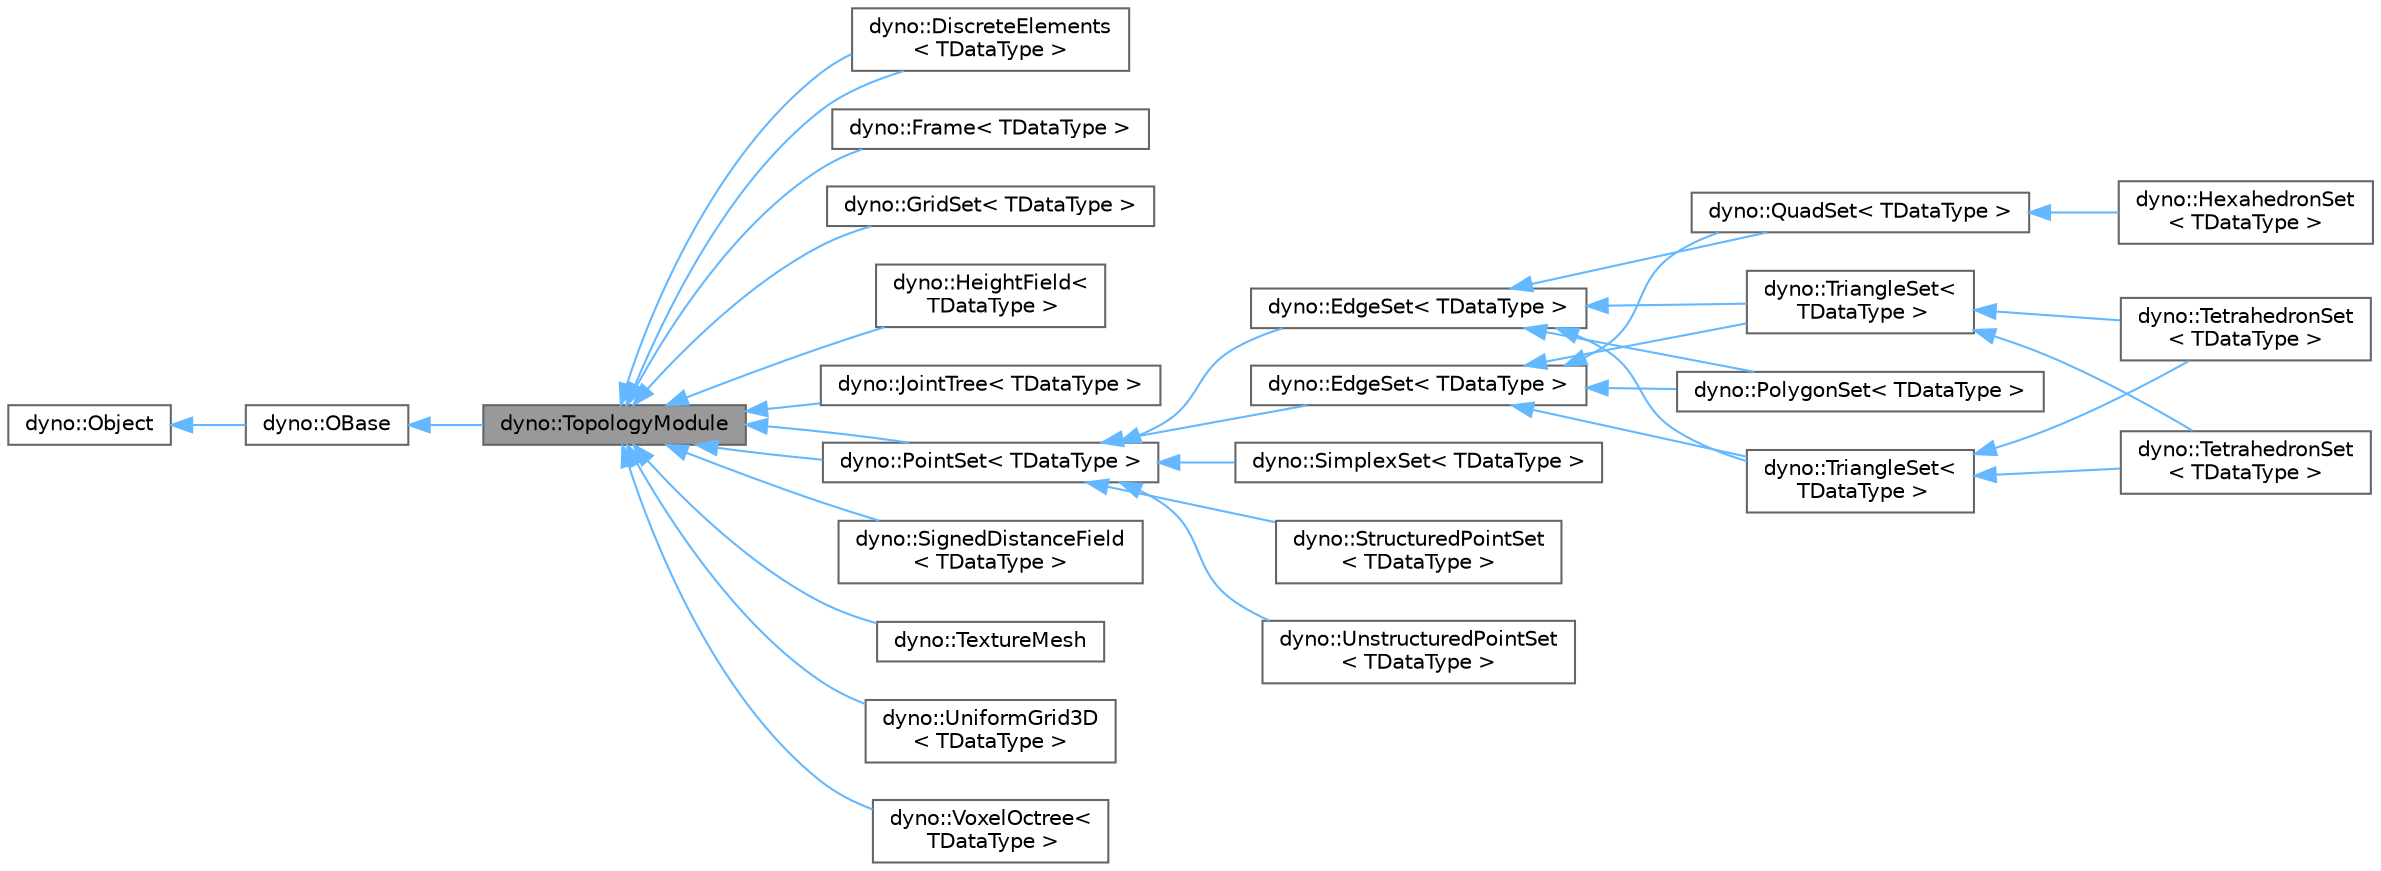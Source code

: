 digraph "dyno::TopologyModule"
{
 // LATEX_PDF_SIZE
  bgcolor="transparent";
  edge [fontname=Helvetica,fontsize=10,labelfontname=Helvetica,labelfontsize=10];
  node [fontname=Helvetica,fontsize=10,shape=box,height=0.2,width=0.4];
  rankdir="LR";
  Node1 [id="Node000001",label="dyno::TopologyModule",height=0.2,width=0.4,color="gray40", fillcolor="grey60", style="filled", fontcolor="black",tooltip=" "];
  Node2 -> Node1 [id="edge1_Node000001_Node000002",dir="back",color="steelblue1",style="solid",tooltip=" "];
  Node2 [id="Node000002",label="dyno::OBase",height=0.2,width=0.4,color="gray40", fillcolor="white", style="filled",URL="$classdyno_1_1_o_base.html",tooltip=" "];
  Node3 -> Node2 [id="edge2_Node000002_Node000003",dir="back",color="steelblue1",style="solid",tooltip=" "];
  Node3 [id="Node000003",label="dyno::Object",height=0.2,width=0.4,color="gray40", fillcolor="white", style="filled",URL="$classdyno_1_1_object.html",tooltip=" "];
  Node1 -> Node4 [id="edge3_Node000001_Node000004",dir="back",color="steelblue1",style="solid",tooltip=" "];
  Node4 [id="Node000004",label="dyno::DiscreteElements\l\< TDataType \>",height=0.2,width=0.4,color="gray40", fillcolor="white", style="filled",URL="$classdyno_1_1_discrete_elements.html",tooltip=" "];
  Node1 -> Node4 [id="edge4_Node000001_Node000004",dir="back",color="steelblue1",style="solid",tooltip=" "];
  Node1 -> Node5 [id="edge5_Node000001_Node000005",dir="back",color="steelblue1",style="solid",tooltip=" "];
  Node5 [id="Node000005",label="dyno::Frame\< TDataType \>",height=0.2,width=0.4,color="gray40", fillcolor="white", style="filled",URL="$classdyno_1_1_frame.html",tooltip="A frame represents a point equipped with the orientation."];
  Node1 -> Node6 [id="edge6_Node000001_Node000006",dir="back",color="steelblue1",style="solid",tooltip=" "];
  Node6 [id="Node000006",label="dyno::GridSet\< TDataType \>",height=0.2,width=0.4,color="gray40", fillcolor="white", style="filled",URL="$classdyno_1_1_grid_set.html",tooltip=" "];
  Node1 -> Node7 [id="edge7_Node000001_Node000007",dir="back",color="steelblue1",style="solid",tooltip=" "];
  Node7 [id="Node000007",label="dyno::HeightField\<\l TDataType \>",height=0.2,width=0.4,color="gray40", fillcolor="white", style="filled",URL="$classdyno_1_1_height_field.html",tooltip=" "];
  Node1 -> Node8 [id="edge8_Node000001_Node000008",dir="back",color="steelblue1",style="solid",tooltip=" "];
  Node8 [id="Node000008",label="dyno::JointTree\< TDataType \>",height=0.2,width=0.4,color="gray40", fillcolor="white", style="filled",URL="$classdyno_1_1_joint_tree.html",tooltip="A JointTree(Skeleton) represents a hierarchical tree structure of joints."];
  Node1 -> Node9 [id="edge9_Node000001_Node000009",dir="back",color="steelblue1",style="solid",tooltip=" "];
  Node9 [id="Node000009",label="dyno::PointSet\< TDataType \>",height=0.2,width=0.4,color="gray40", fillcolor="white", style="filled",URL="$classdyno_1_1_point_set.html",tooltip="A PointSet stores the coordinates for a set of independent points."];
  Node9 -> Node10 [id="edge10_Node000009_Node000010",dir="back",color="steelblue1",style="solid",tooltip=" "];
  Node10 [id="Node000010",label="dyno::EdgeSet\< TDataType \>",height=0.2,width=0.4,color="gray40", fillcolor="white", style="filled",URL="$classdyno_1_1_edge_set.html",tooltip=" "];
  Node10 -> Node11 [id="edge11_Node000010_Node000011",dir="back",color="steelblue1",style="solid",tooltip=" "];
  Node11 [id="Node000011",label="dyno::PolygonSet\< TDataType \>",height=0.2,width=0.4,color="gray40", fillcolor="white", style="filled",URL="$classdyno_1_1_polygon_set.html",tooltip="a class to store polygon whose vertex number is greater or equal than 3"];
  Node10 -> Node12 [id="edge12_Node000010_Node000012",dir="back",color="steelblue1",style="solid",tooltip=" "];
  Node12 [id="Node000012",label="dyno::QuadSet\< TDataType \>",height=0.2,width=0.4,color="gray40", fillcolor="white", style="filled",URL="$classdyno_1_1_quad_set.html",tooltip=" "];
  Node12 -> Node13 [id="edge13_Node000012_Node000013",dir="back",color="steelblue1",style="solid",tooltip=" "];
  Node13 [id="Node000013",label="dyno::HexahedronSet\l\< TDataType \>",height=0.2,width=0.4,color="gray40", fillcolor="white", style="filled",URL="$classdyno_1_1_hexahedron_set.html",tooltip=" "];
  Node10 -> Node14 [id="edge14_Node000010_Node000014",dir="back",color="steelblue1",style="solid",tooltip=" "];
  Node14 [id="Node000014",label="dyno::TriangleSet\<\l TDataType \>",height=0.2,width=0.4,color="gray40", fillcolor="white", style="filled",URL="$classdyno_1_1_triangle_set.html",tooltip=" "];
  Node14 -> Node15 [id="edge15_Node000014_Node000015",dir="back",color="steelblue1",style="solid",tooltip=" "];
  Node15 [id="Node000015",label="dyno::TetrahedronSet\l\< TDataType \>",height=0.2,width=0.4,color="gray40", fillcolor="white", style="filled",URL="$classdyno_1_1_tetrahedron_set.html",tooltip=" "];
  Node14 -> Node16 [id="edge16_Node000014_Node000016",dir="back",color="steelblue1",style="solid",tooltip=" "];
  Node16 [id="Node000016",label="dyno::TetrahedronSet\l\< TDataType \>",height=0.2,width=0.4,color="gray40", fillcolor="white", style="filled",URL="$classdyno_1_1_tetrahedron_set.html",tooltip=" "];
  Node10 -> Node17 [id="edge17_Node000010_Node000017",dir="back",color="steelblue1",style="solid",tooltip=" "];
  Node17 [id="Node000017",label="dyno::TriangleSet\<\l TDataType \>",height=0.2,width=0.4,color="gray40", fillcolor="white", style="filled",URL="$classdyno_1_1_triangle_set.html",tooltip=" "];
  Node17 -> Node15 [id="edge18_Node000017_Node000015",dir="back",color="steelblue1",style="solid",tooltip=" "];
  Node17 -> Node16 [id="edge19_Node000017_Node000016",dir="back",color="steelblue1",style="solid",tooltip=" "];
  Node9 -> Node18 [id="edge20_Node000009_Node000018",dir="back",color="steelblue1",style="solid",tooltip=" "];
  Node18 [id="Node000018",label="dyno::EdgeSet\< TDataType \>",height=0.2,width=0.4,color="gray40", fillcolor="white", style="filled",URL="$classdyno_1_1_edge_set.html",tooltip=" "];
  Node18 -> Node11 [id="edge21_Node000018_Node000011",dir="back",color="steelblue1",style="solid",tooltip=" "];
  Node18 -> Node12 [id="edge22_Node000018_Node000012",dir="back",color="steelblue1",style="solid",tooltip=" "];
  Node18 -> Node14 [id="edge23_Node000018_Node000014",dir="back",color="steelblue1",style="solid",tooltip=" "];
  Node18 -> Node17 [id="edge24_Node000018_Node000017",dir="back",color="steelblue1",style="solid",tooltip=" "];
  Node9 -> Node19 [id="edge25_Node000009_Node000019",dir="back",color="steelblue1",style="solid",tooltip=" "];
  Node19 [id="Node000019",label="dyno::SimplexSet\< TDataType \>",height=0.2,width=0.4,color="gray40", fillcolor="white", style="filled",URL="$classdyno_1_1_simplex_set.html",tooltip=" "];
  Node9 -> Node20 [id="edge26_Node000009_Node000020",dir="back",color="steelblue1",style="solid",tooltip=" "];
  Node20 [id="Node000020",label="dyno::StructuredPointSet\l\< TDataType \>",height=0.2,width=0.4,color="gray40", fillcolor="white", style="filled",URL="$classdyno_1_1_structured_point_set.html",tooltip=" "];
  Node9 -> Node21 [id="edge27_Node000009_Node000021",dir="back",color="steelblue1",style="solid",tooltip=" "];
  Node21 [id="Node000021",label="dyno::UnstructuredPointSet\l\< TDataType \>",height=0.2,width=0.4,color="gray40", fillcolor="white", style="filled",URL="$classdyno_1_1_unstructured_point_set.html",tooltip=" "];
  Node1 -> Node9 [id="edge28_Node000001_Node000009",dir="back",color="steelblue1",style="solid",tooltip=" "];
  Node1 -> Node22 [id="edge29_Node000001_Node000022",dir="back",color="steelblue1",style="solid",tooltip=" "];
  Node22 [id="Node000022",label="dyno::SignedDistanceField\l\< TDataType \>",height=0.2,width=0.4,color="gray40", fillcolor="white", style="filled",URL="$classdyno_1_1_signed_distance_field.html",tooltip=" "];
  Node1 -> Node23 [id="edge30_Node000001_Node000023",dir="back",color="steelblue1",style="solid",tooltip=" "];
  Node23 [id="Node000023",label="dyno::TextureMesh",height=0.2,width=0.4,color="gray40", fillcolor="white", style="filled",URL="$classdyno_1_1_texture_mesh.html",tooltip=" "];
  Node1 -> Node24 [id="edge31_Node000001_Node000024",dir="back",color="steelblue1",style="solid",tooltip=" "];
  Node24 [id="Node000024",label="dyno::UniformGrid3D\l\< TDataType \>",height=0.2,width=0.4,color="gray40", fillcolor="white", style="filled",URL="$classdyno_1_1_uniform_grid3_d.html",tooltip=" "];
  Node1 -> Node25 [id="edge32_Node000001_Node000025",dir="back",color="steelblue1",style="solid",tooltip=" "];
  Node25 [id="Node000025",label="dyno::VoxelOctree\<\l TDataType \>",height=0.2,width=0.4,color="gray40", fillcolor="white", style="filled",URL="$classdyno_1_1_voxel_octree.html",tooltip=" "];
}
